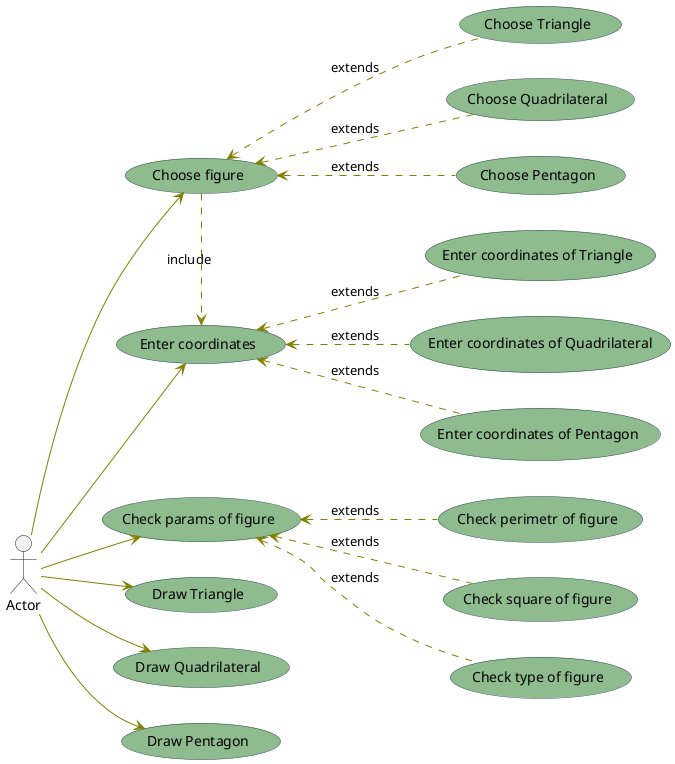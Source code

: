 @startuml

skinparam usecase {
	BackgroundColor DarkSeaGreen
	BorderColor DarkSlateGray

	BackgroundColor<< Main >> YellowGreen
	BorderColor<< Main >> YellowGreen

	ArrowColor Olive
	ActorBorderColor black
	ActorFontName Courier

	ActorBackgroundColor<< Human >> Gold
}

:Actor: as Actor
(Choose figure) as Use1
(Choose Triangle) as Use1_1
(Choose Quadrilateral) as Use1_2
(Choose Pentagon) as Use1_3
(Enter coordinates) as Use2
(Enter coordinates of Triangle) as Use2_1
(Enter coordinates of Quadrilateral) as Use2_2
(Enter coordinates of Pentagon) as Use2_3
(Check params of figure) as Use3
(Check perimetr of figure) as Use3_1
(Check square of figure) as Use3_2
(Check type of figure) as Use3_3
(Draw Triangle) as Use4
(Draw Quadrilateral) as Use5
(Draw Pentagon) as Use6

left to right direction
Actor --> Use1
Use1 <.. Use1_1 : extends
Use1 <.. Use1_3 : extends
Use1 <.. Use1_2 : extends
Use1 .> Use2 : include
Actor --> Use2
Use2 <.. Use2_1 : extends
Use2 <.. Use2_3 : extends
Use2 <.. Use2_2 : extends
Actor --> Use3
Use3 <.. Use3_1 : extends
Use3 <.. Use3_3 : extends
Use3 <.. Use3_2 : extends
Actor --> Use4
Actor --> Use5
Actor --> Use6

@enduml